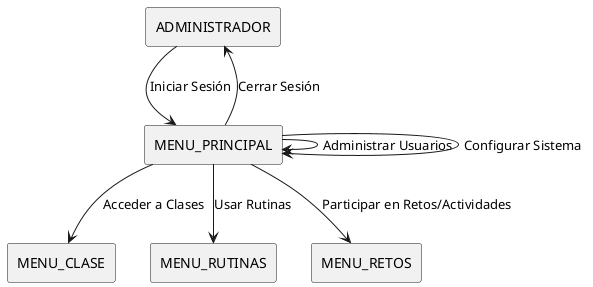 @startuml
!define RECTANGLE(x) rectangle x

RECTANGLE(ADMINISTRADOR)
RECTANGLE(MENU_PRINCIPAL)
RECTANGLE(MENU_CLASE)
RECTANGLE(MENU_RUTINAS)
RECTANGLE(MENU_RETOS)

' Relación entre el Administrador y el Menú Principal
ADMINISTRADOR --> MENU_PRINCIPAL : Iniciar Sesión

' Funciones del Administrador desde el Menú Principal
MENU_PRINCIPAL --> ADMINISTRADOR : Cerrar Sesión
MENU_PRINCIPAL --> MENU_CLASE : Acceder a Clases
MENU_PRINCIPAL --> MENU_RUTINAS : Usar Rutinas
MENU_PRINCIPAL --> MENU_RETOS : Participar en Retos/Actividades
MENU_PRINCIPAL --> MENU_PRINCIPAL : Administrar Usuarios
MENU_PRINCIPAL --> MENU_PRINCIPAL : Configurar Sistema


@enduml

